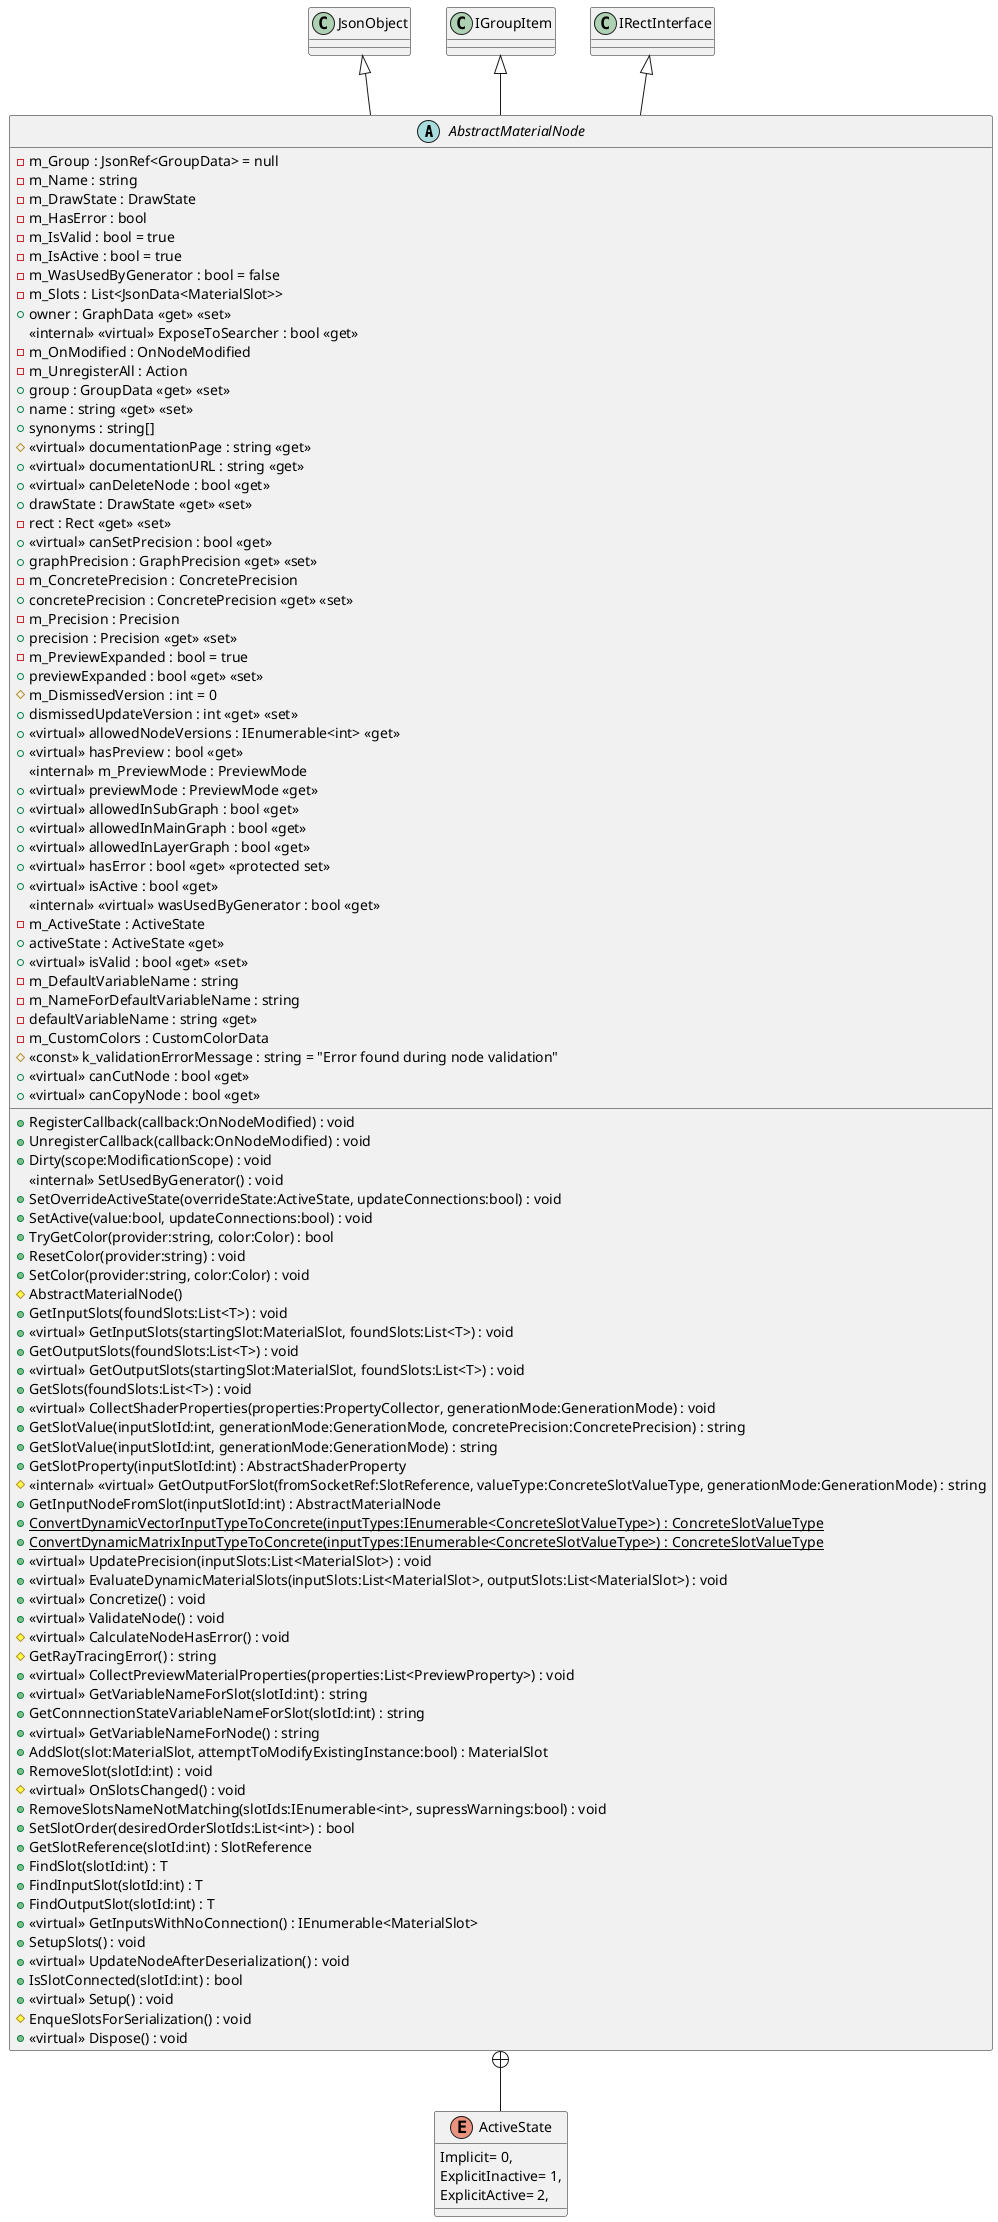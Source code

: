 @startuml
abstract class AbstractMaterialNode {
    - m_Group : JsonRef<GroupData> = null
    - m_Name : string
    - m_DrawState : DrawState
    - m_HasError : bool
    - m_IsValid : bool = true
    - m_IsActive : bool = true
    - m_WasUsedByGenerator : bool = false
    - m_Slots : List<JsonData<MaterialSlot>>
    + owner : GraphData <<get>> <<set>>
    <<internal>> <<virtual>> ExposeToSearcher : bool <<get>>
    - m_OnModified : OnNodeModified
    - m_UnregisterAll : Action
    + group : GroupData <<get>> <<set>>
    + RegisterCallback(callback:OnNodeModified) : void
    + UnregisterCallback(callback:OnNodeModified) : void
    + Dirty(scope:ModificationScope) : void
    + name : string <<get>> <<set>>
    + synonyms : string[]
    # <<virtual>> documentationPage : string <<get>>
    + <<virtual>> documentationURL : string <<get>>
    + <<virtual>> canDeleteNode : bool <<get>>
    + drawState : DrawState <<get>> <<set>>
    - rect : Rect <<get>> <<set>>
    + <<virtual>> canSetPrecision : bool <<get>>
    + graphPrecision : GraphPrecision <<get>> <<set>>
    - m_ConcretePrecision : ConcretePrecision
    + concretePrecision : ConcretePrecision <<get>> <<set>>
    - m_Precision : Precision
    + precision : Precision <<get>> <<set>>
    - m_PreviewExpanded : bool = true
    + previewExpanded : bool <<get>> <<set>>
    # m_DismissedVersion : int = 0
    + dismissedUpdateVersion : int <<get>> <<set>>
    + <<virtual>> allowedNodeVersions : IEnumerable<int> <<get>>
    + <<virtual>> hasPreview : bool <<get>>
    <<internal>> m_PreviewMode : PreviewMode
    + <<virtual>> previewMode : PreviewMode <<get>>
    + <<virtual>> allowedInSubGraph : bool <<get>>
    + <<virtual>> allowedInMainGraph : bool <<get>>
    + <<virtual>> allowedInLayerGraph : bool <<get>>
    + <<virtual>> hasError : bool <<get>> <<protected set>>
    + <<virtual>> isActive : bool <<get>>
    <<internal>> <<virtual>> wasUsedByGenerator : bool <<get>>
    <<internal>> SetUsedByGenerator() : void
    - m_ActiveState : ActiveState
    + activeState : ActiveState <<get>>
    + SetOverrideActiveState(overrideState:ActiveState, updateConnections:bool) : void
    + SetActive(value:bool, updateConnections:bool) : void
    + <<virtual>> isValid : bool <<get>> <<set>>
    - m_DefaultVariableName : string
    - m_NameForDefaultVariableName : string
    - defaultVariableName : string <<get>>
    - m_CustomColors : CustomColorData
    + TryGetColor(provider:string, color:Color) : bool
    + ResetColor(provider:string) : void
    + SetColor(provider:string, color:Color) : void
    # AbstractMaterialNode()
    + GetInputSlots(foundSlots:List<T>) : void
    + <<virtual>> GetInputSlots(startingSlot:MaterialSlot, foundSlots:List<T>) : void
    + GetOutputSlots(foundSlots:List<T>) : void
    + <<virtual>> GetOutputSlots(startingSlot:MaterialSlot, foundSlots:List<T>) : void
    + GetSlots(foundSlots:List<T>) : void
    + <<virtual>> CollectShaderProperties(properties:PropertyCollector, generationMode:GenerationMode) : void
    + GetSlotValue(inputSlotId:int, generationMode:GenerationMode, concretePrecision:ConcretePrecision) : string
    + GetSlotValue(inputSlotId:int, generationMode:GenerationMode) : string
    + GetSlotProperty(inputSlotId:int) : AbstractShaderProperty
    # <<internal>> <<virtual>> GetOutputForSlot(fromSocketRef:SlotReference, valueType:ConcreteSlotValueType, generationMode:GenerationMode) : string
    + GetInputNodeFromSlot(inputSlotId:int) : AbstractMaterialNode
    + {static} ConvertDynamicVectorInputTypeToConcrete(inputTypes:IEnumerable<ConcreteSlotValueType>) : ConcreteSlotValueType
    + {static} ConvertDynamicMatrixInputTypeToConcrete(inputTypes:IEnumerable<ConcreteSlotValueType>) : ConcreteSlotValueType
    # <<const>> k_validationErrorMessage : string = "Error found during node validation"
    + <<virtual>> UpdatePrecision(inputSlots:List<MaterialSlot>) : void
    + <<virtual>> EvaluateDynamicMaterialSlots(inputSlots:List<MaterialSlot>, outputSlots:List<MaterialSlot>) : void
    + <<virtual>> Concretize() : void
    + <<virtual>> ValidateNode() : void
    + <<virtual>> canCutNode : bool <<get>>
    + <<virtual>> canCopyNode : bool <<get>>
    # <<virtual>> CalculateNodeHasError() : void
    # GetRayTracingError() : string
    + <<virtual>> CollectPreviewMaterialProperties(properties:List<PreviewProperty>) : void
    + <<virtual>> GetVariableNameForSlot(slotId:int) : string
    + GetConnnectionStateVariableNameForSlot(slotId:int) : string
    + <<virtual>> GetVariableNameForNode() : string
    + AddSlot(slot:MaterialSlot, attemptToModifyExistingInstance:bool) : MaterialSlot
    + RemoveSlot(slotId:int) : void
    # <<virtual>> OnSlotsChanged() : void
    + RemoveSlotsNameNotMatching(slotIds:IEnumerable<int>, supressWarnings:bool) : void
    + SetSlotOrder(desiredOrderSlotIds:List<int>) : bool
    + GetSlotReference(slotId:int) : SlotReference
    + FindSlot(slotId:int) : T
    + FindInputSlot(slotId:int) : T
    + FindOutputSlot(slotId:int) : T
    + <<virtual>> GetInputsWithNoConnection() : IEnumerable<MaterialSlot>
    + SetupSlots() : void
    + <<virtual>> UpdateNodeAfterDeserialization() : void
    + IsSlotConnected(slotId:int) : bool
    + <<virtual>> Setup() : void
    # EnqueSlotsForSerialization() : void
    + <<virtual>> Dispose() : void
}
enum ActiveState {
    Implicit= 0,
    ExplicitInactive= 1,
    ExplicitActive= 2,
}
JsonObject <|-- AbstractMaterialNode
IGroupItem <|-- AbstractMaterialNode
IRectInterface <|-- AbstractMaterialNode
AbstractMaterialNode +-- ActiveState
@enduml
